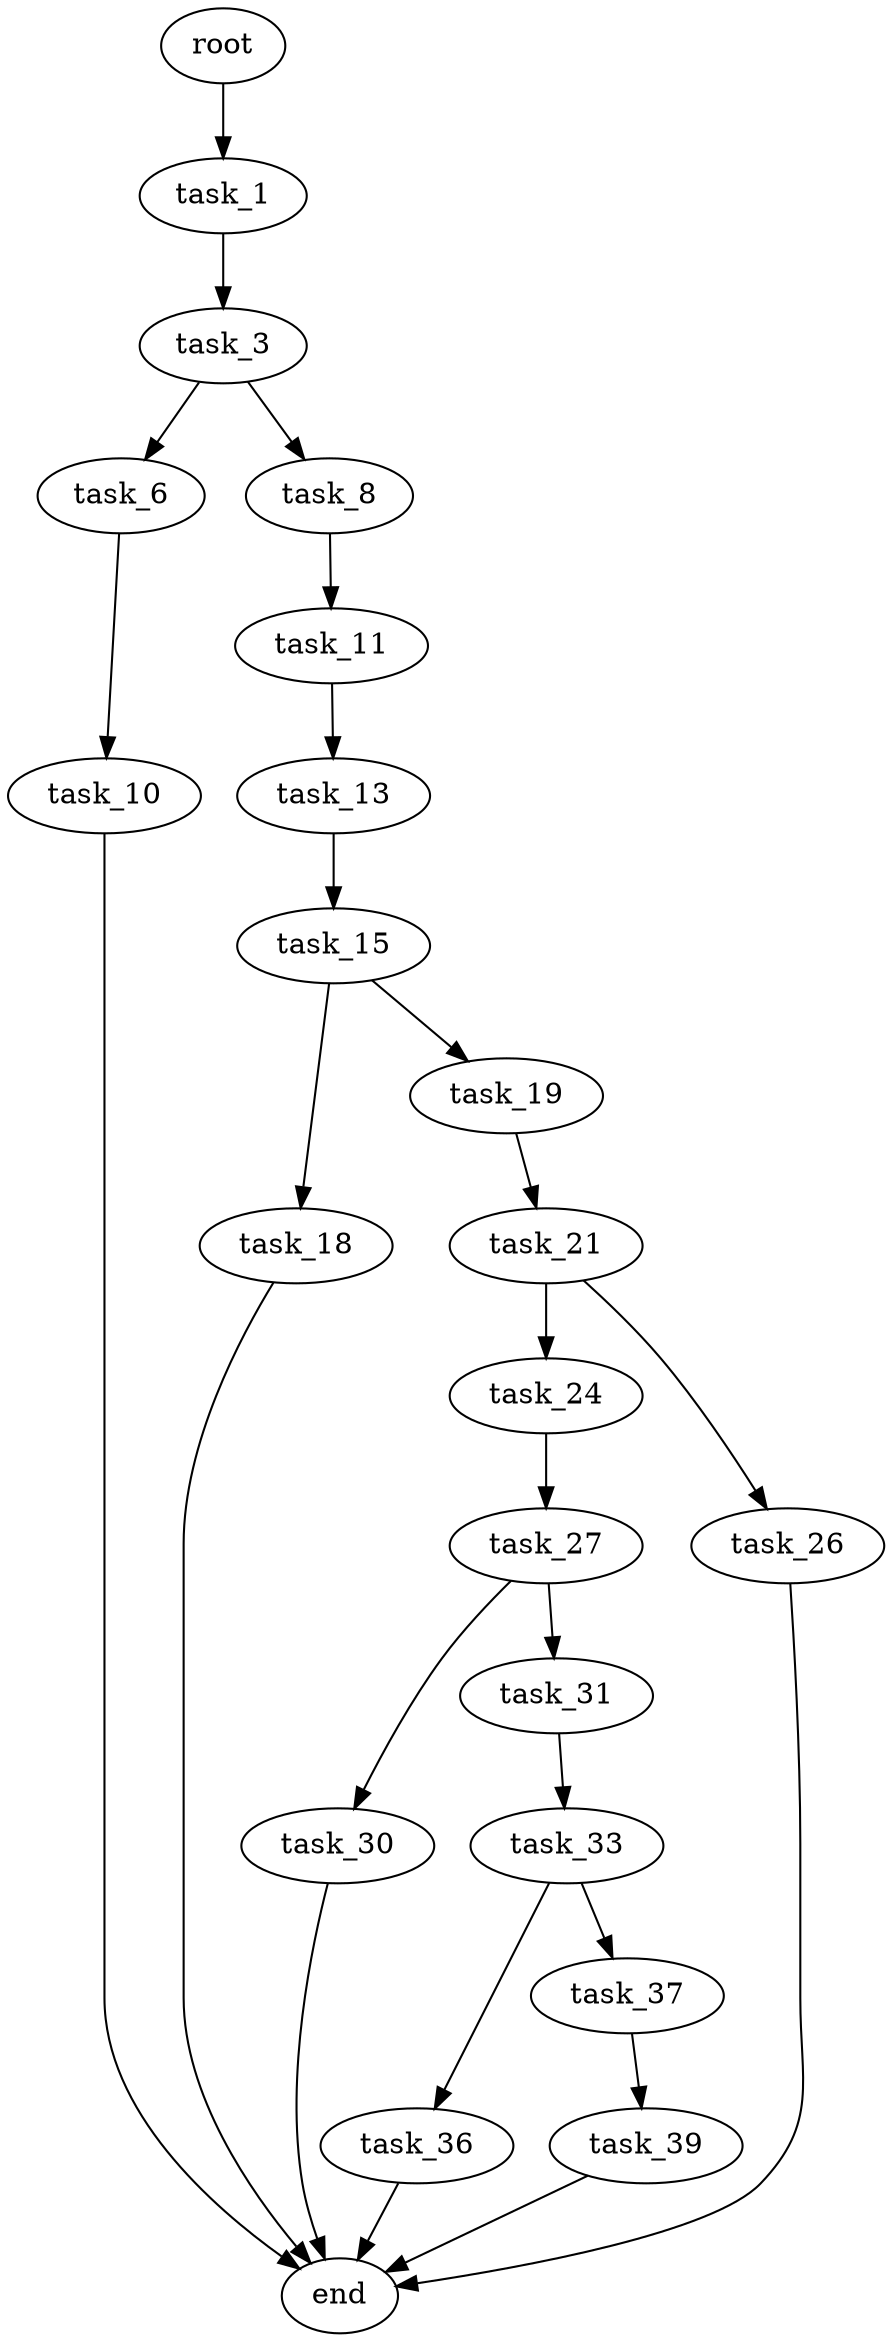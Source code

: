 digraph G {
  root [size="0.000000"];
  task_1 [size="3957721924.000000"];
  task_3 [size="598134627452.000000"];
  task_6 [size="266156040307.000000"];
  task_8 [size="198496291994.000000"];
  task_10 [size="368293445632.000000"];
  task_11 [size="38343975016.000000"];
  end [size="0.000000"];
  task_13 [size="68719476736.000000"];
  task_15 [size="4197264993.000000"];
  task_18 [size="23538488255.000000"];
  task_19 [size="537659465211.000000"];
  task_21 [size="319926667298.000000"];
  task_24 [size="368293445632.000000"];
  task_26 [size="5102028432.000000"];
  task_27 [size="186788413416.000000"];
  task_30 [size="230648591967.000000"];
  task_31 [size="107042510637.000000"];
  task_33 [size="31996572531.000000"];
  task_36 [size="1073741824000.000000"];
  task_37 [size="2912262722.000000"];
  task_39 [size="23947056137.000000"];

  root -> task_1 [size="1.000000"];
  task_1 -> task_3 [size="209715200.000000"];
  task_3 -> task_6 [size="838860800.000000"];
  task_3 -> task_8 [size="838860800.000000"];
  task_6 -> task_10 [size="209715200.000000"];
  task_8 -> task_11 [size="209715200.000000"];
  task_10 -> end [size="1.000000"];
  task_11 -> task_13 [size="838860800.000000"];
  task_13 -> task_15 [size="134217728.000000"];
  task_15 -> task_18 [size="75497472.000000"];
  task_15 -> task_19 [size="75497472.000000"];
  task_18 -> end [size="1.000000"];
  task_19 -> task_21 [size="679477248.000000"];
  task_21 -> task_24 [size="301989888.000000"];
  task_21 -> task_26 [size="301989888.000000"];
  task_24 -> task_27 [size="411041792.000000"];
  task_26 -> end [size="1.000000"];
  task_27 -> task_30 [size="134217728.000000"];
  task_27 -> task_31 [size="134217728.000000"];
  task_30 -> end [size="1.000000"];
  task_31 -> task_33 [size="75497472.000000"];
  task_33 -> task_36 [size="679477248.000000"];
  task_33 -> task_37 [size="679477248.000000"];
  task_36 -> end [size="1.000000"];
  task_37 -> task_39 [size="301989888.000000"];
  task_39 -> end [size="1.000000"];
}
